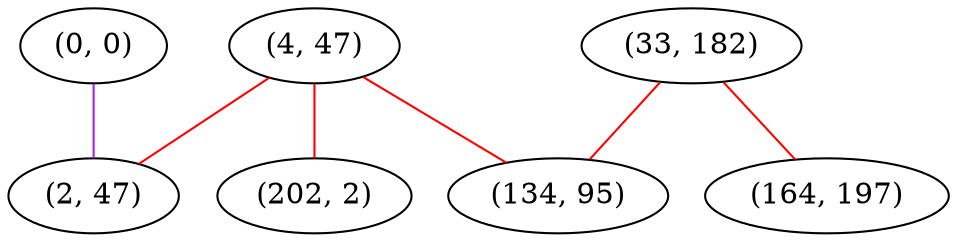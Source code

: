 graph "" {
"(0, 0)";
"(33, 182)";
"(164, 197)";
"(4, 47)";
"(134, 95)";
"(2, 47)";
"(202, 2)";
"(0, 0)" -- "(2, 47)"  [color=purple, key=0, weight=4];
"(33, 182)" -- "(164, 197)"  [color=red, key=0, weight=1];
"(33, 182)" -- "(134, 95)"  [color=red, key=0, weight=1];
"(4, 47)" -- "(2, 47)"  [color=red, key=0, weight=1];
"(4, 47)" -- "(134, 95)"  [color=red, key=0, weight=1];
"(4, 47)" -- "(202, 2)"  [color=red, key=0, weight=1];
}
